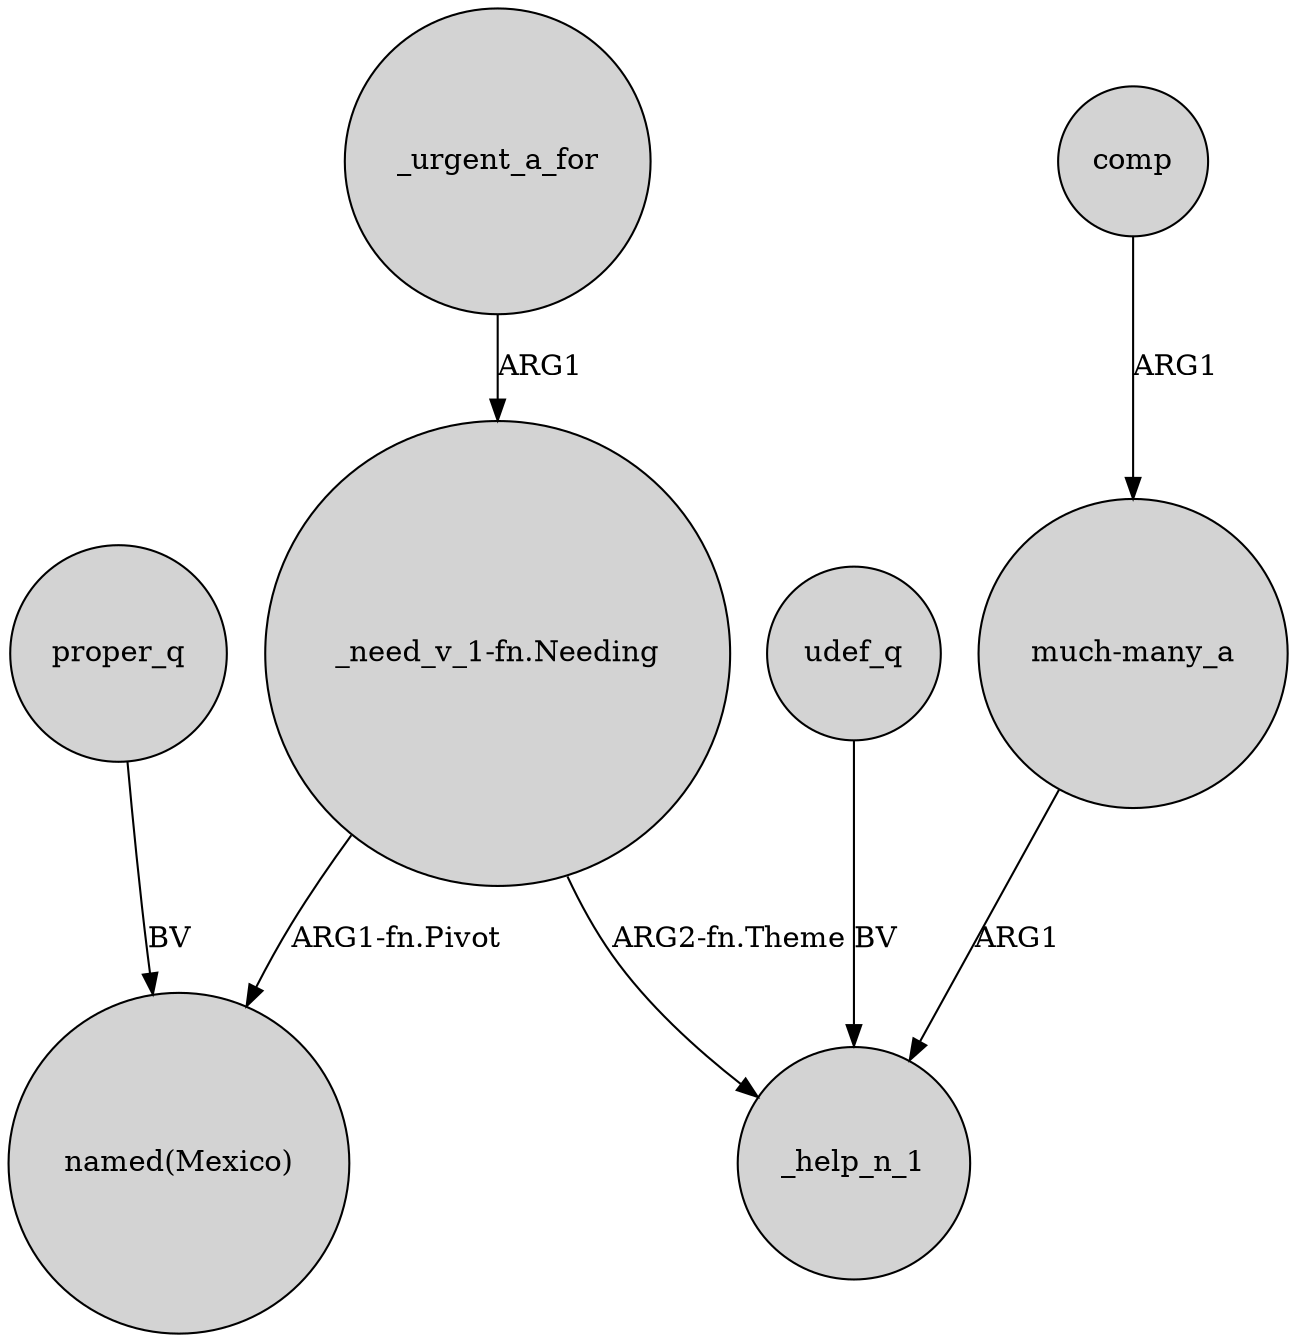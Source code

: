 digraph {
	node [shape=circle style=filled]
	comp -> "much-many_a" [label=ARG1]
	_urgent_a_for -> "_need_v_1-fn.Needing" [label=ARG1]
	"_need_v_1-fn.Needing" -> "named(Mexico)" [label="ARG1-fn.Pivot"]
	"_need_v_1-fn.Needing" -> _help_n_1 [label="ARG2-fn.Theme"]
	"much-many_a" -> _help_n_1 [label=ARG1]
	udef_q -> _help_n_1 [label=BV]
	proper_q -> "named(Mexico)" [label=BV]
}
